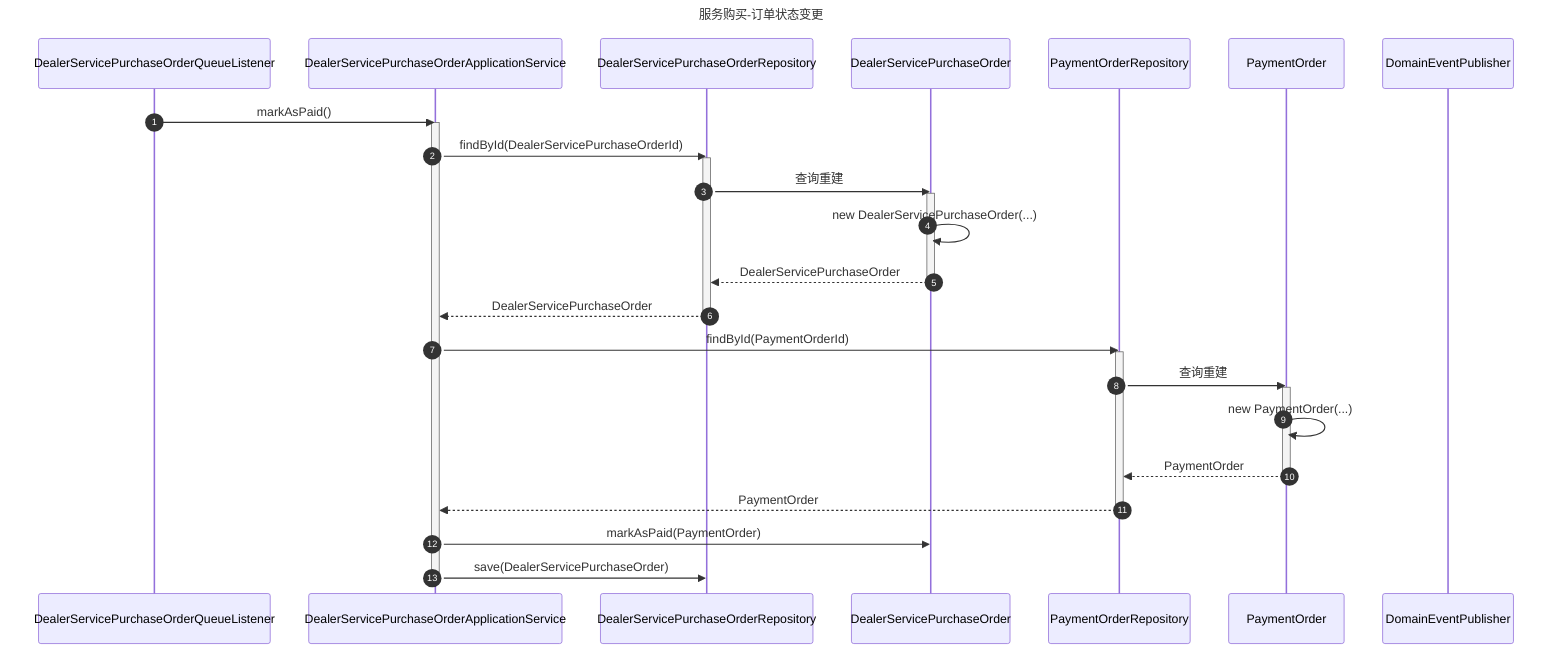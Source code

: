 sequenceDiagram
    title 服务购买-订单状态变更

    autonumber

    participant DealerServicePurchaseOrderQueueListener
    participant DealerServicePurchaseOrderApplicationService
    participant DealerServicePurchaseOrderRepository
    participant DealerServicePurchaseOrder
    participant PaymentOrderRepository
    participant PaymentOrder

    participant DomainEventPublisher


    DealerServicePurchaseOrderQueueListener->>DealerServicePurchaseOrderApplicationService: markAsPaid()

    activate DealerServicePurchaseOrderApplicationService

    DealerServicePurchaseOrderApplicationService->>DealerServicePurchaseOrderRepository: findById(DealerServicePurchaseOrderId)
    activate DealerServicePurchaseOrderRepository

    DealerServicePurchaseOrderRepository->>DealerServicePurchaseOrder: 查询重建

    activate DealerServicePurchaseOrder
    DealerServicePurchaseOrder->>DealerServicePurchaseOrder: new DealerServicePurchaseOrder(...)
    DealerServicePurchaseOrder-->>DealerServicePurchaseOrderRepository: DealerServicePurchaseOrder

    deactivate DealerServicePurchaseOrder

    DealerServicePurchaseOrderRepository-->>DealerServicePurchaseOrderApplicationService: DealerServicePurchaseOrder

    deactivate DealerServicePurchaseOrderRepository


    DealerServicePurchaseOrderApplicationService->>PaymentOrderRepository: findById(PaymentOrderId)
    activate PaymentOrderRepository

    PaymentOrderRepository->>PaymentOrder: 查询重建

    activate PaymentOrder
    PaymentOrder->>PaymentOrder: new PaymentOrder(...)
    PaymentOrder-->>PaymentOrderRepository: PaymentOrder

    deactivate PaymentOrder

    PaymentOrderRepository-->>DealerServicePurchaseOrderApplicationService: PaymentOrder

    deactivate PaymentOrderRepository

    DealerServicePurchaseOrderApplicationService->>DealerServicePurchaseOrder: markAsPaid(PaymentOrder)
    DealerServicePurchaseOrderApplicationService->>DealerServicePurchaseOrderRepository: save(DealerServicePurchaseOrder)

    deactivate DealerServicePurchaseOrderApplicationService